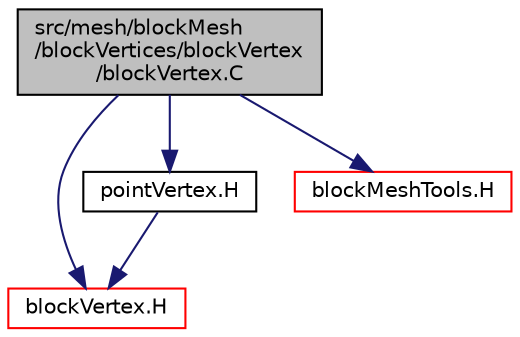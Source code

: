 digraph "src/mesh/blockMesh/blockVertices/blockVertex/blockVertex.C"
{
  bgcolor="transparent";
  edge [fontname="Helvetica",fontsize="10",labelfontname="Helvetica",labelfontsize="10"];
  node [fontname="Helvetica",fontsize="10",shape=record];
  Node1 [label="src/mesh/blockMesh\l/blockVertices/blockVertex\l/blockVertex.C",height=0.2,width=0.4,color="black", fillcolor="grey75", style="filled" fontcolor="black"];
  Node1 -> Node2 [color="midnightblue",fontsize="10",style="solid",fontname="Helvetica"];
  Node2 [label="blockVertex.H",height=0.2,width=0.4,color="red",URL="$blockVertex_8H.html"];
  Node1 -> Node3 [color="midnightblue",fontsize="10",style="solid",fontname="Helvetica"];
  Node3 [label="pointVertex.H",height=0.2,width=0.4,color="black",URL="$pointVertex_8H.html"];
  Node3 -> Node2 [color="midnightblue",fontsize="10",style="solid",fontname="Helvetica"];
  Node1 -> Node4 [color="midnightblue",fontsize="10",style="solid",fontname="Helvetica"];
  Node4 [label="blockMeshTools.H",height=0.2,width=0.4,color="red",URL="$blockMeshTools_8H.html"];
}
